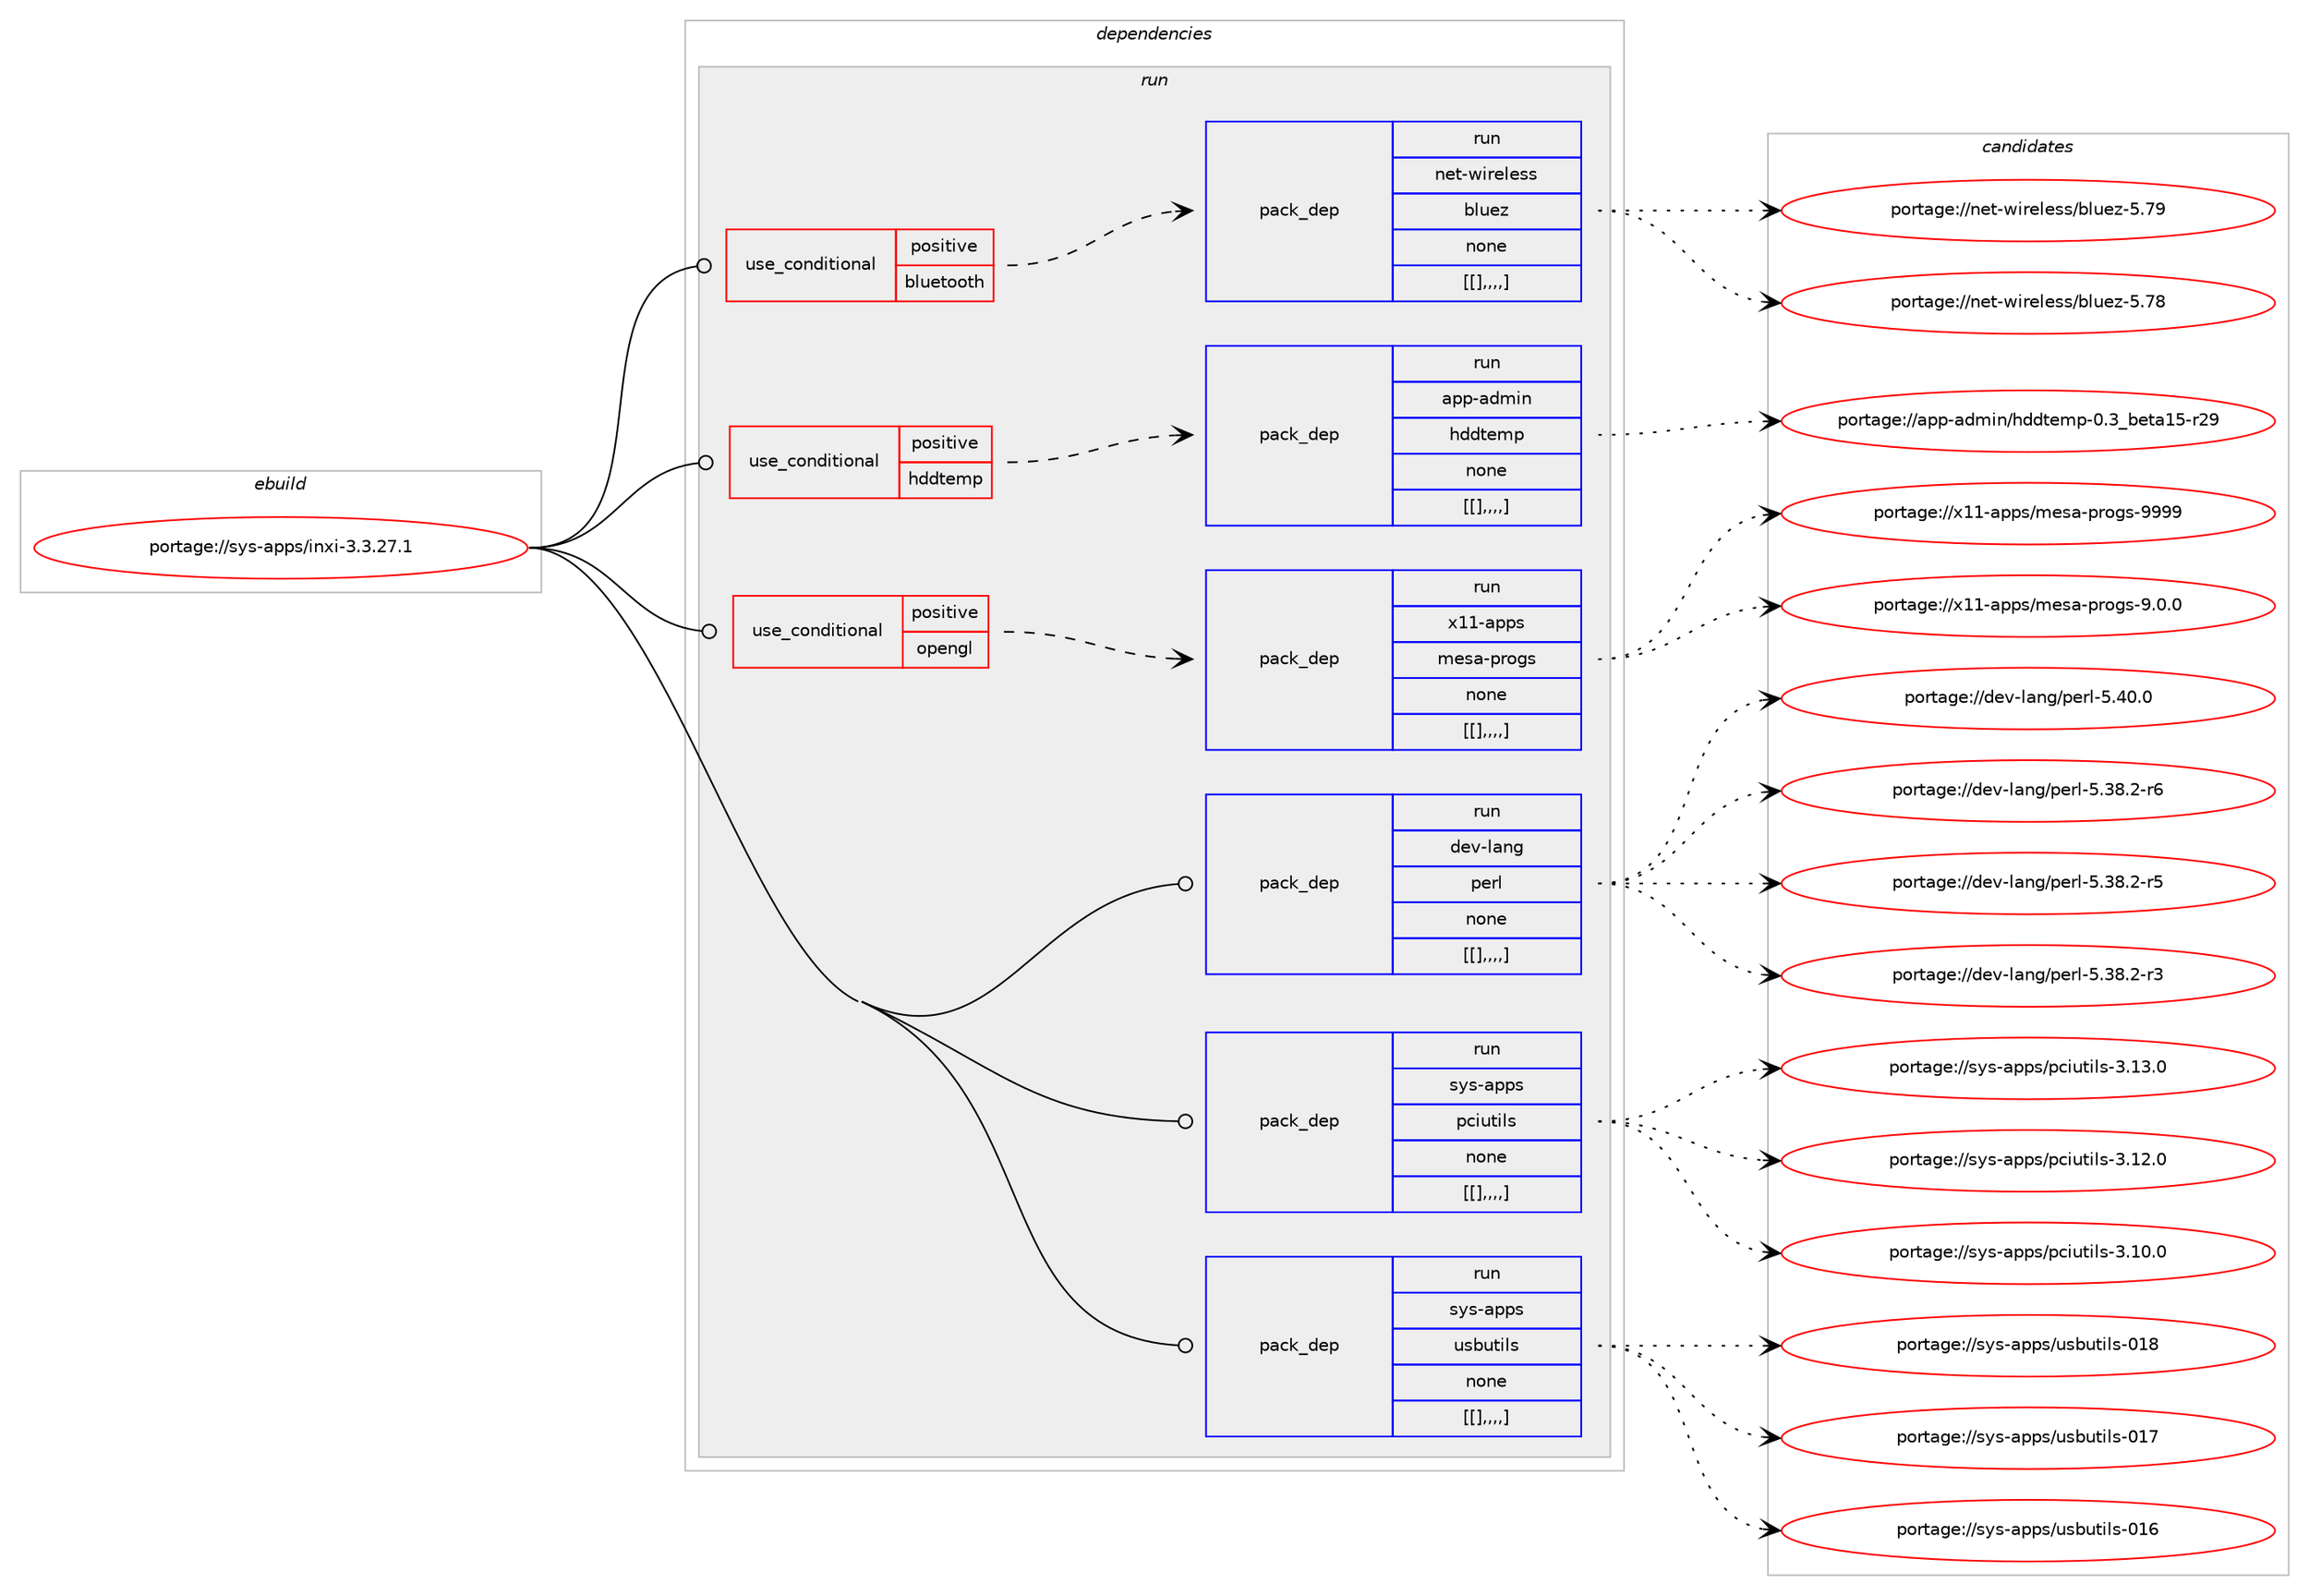 digraph prolog {

# *************
# Graph options
# *************

newrank=true;
concentrate=true;
compound=true;
graph [rankdir=LR,fontname=Helvetica,fontsize=10,ranksep=1.5];#, ranksep=2.5, nodesep=0.2];
edge  [arrowhead=vee];
node  [fontname=Helvetica,fontsize=10];

# **********
# The ebuild
# **********

subgraph cluster_leftcol {
color=gray;
label=<<i>ebuild</i>>;
id [label="portage://sys-apps/inxi-3.3.27.1", color=red, width=4, href="../sys-apps/inxi-3.3.27.1.svg"];
}

# ****************
# The dependencies
# ****************

subgraph cluster_midcol {
color=gray;
label=<<i>dependencies</i>>;
subgraph cluster_compile {
fillcolor="#eeeeee";
style=filled;
label=<<i>compile</i>>;
}
subgraph cluster_compileandrun {
fillcolor="#eeeeee";
style=filled;
label=<<i>compile and run</i>>;
}
subgraph cluster_run {
fillcolor="#eeeeee";
style=filled;
label=<<i>run</i>>;
subgraph cond344 {
dependency1323 [label=<<TABLE BORDER="0" CELLBORDER="1" CELLSPACING="0" CELLPADDING="4"><TR><TD ROWSPAN="3" CELLPADDING="10">use_conditional</TD></TR><TR><TD>positive</TD></TR><TR><TD>bluetooth</TD></TR></TABLE>>, shape=none, color=red];
subgraph pack970 {
dependency1324 [label=<<TABLE BORDER="0" CELLBORDER="1" CELLSPACING="0" CELLPADDING="4" WIDTH="220"><TR><TD ROWSPAN="6" CELLPADDING="30">pack_dep</TD></TR><TR><TD WIDTH="110">run</TD></TR><TR><TD>net-wireless</TD></TR><TR><TD>bluez</TD></TR><TR><TD>none</TD></TR><TR><TD>[[],,,,]</TD></TR></TABLE>>, shape=none, color=blue];
}
dependency1323:e -> dependency1324:w [weight=20,style="dashed",arrowhead="vee"];
}
id:e -> dependency1323:w [weight=20,style="solid",arrowhead="odot"];
subgraph cond347 {
dependency1329 [label=<<TABLE BORDER="0" CELLBORDER="1" CELLSPACING="0" CELLPADDING="4"><TR><TD ROWSPAN="3" CELLPADDING="10">use_conditional</TD></TR><TR><TD>positive</TD></TR><TR><TD>hddtemp</TD></TR></TABLE>>, shape=none, color=red];
subgraph pack974 {
dependency1332 [label=<<TABLE BORDER="0" CELLBORDER="1" CELLSPACING="0" CELLPADDING="4" WIDTH="220"><TR><TD ROWSPAN="6" CELLPADDING="30">pack_dep</TD></TR><TR><TD WIDTH="110">run</TD></TR><TR><TD>app-admin</TD></TR><TR><TD>hddtemp</TD></TR><TR><TD>none</TD></TR><TR><TD>[[],,,,]</TD></TR></TABLE>>, shape=none, color=blue];
}
dependency1329:e -> dependency1332:w [weight=20,style="dashed",arrowhead="vee"];
}
id:e -> dependency1329:w [weight=20,style="solid",arrowhead="odot"];
subgraph cond350 {
dependency1339 [label=<<TABLE BORDER="0" CELLBORDER="1" CELLSPACING="0" CELLPADDING="4"><TR><TD ROWSPAN="3" CELLPADDING="10">use_conditional</TD></TR><TR><TD>positive</TD></TR><TR><TD>opengl</TD></TR></TABLE>>, shape=none, color=red];
subgraph pack981 {
dependency1342 [label=<<TABLE BORDER="0" CELLBORDER="1" CELLSPACING="0" CELLPADDING="4" WIDTH="220"><TR><TD ROWSPAN="6" CELLPADDING="30">pack_dep</TD></TR><TR><TD WIDTH="110">run</TD></TR><TR><TD>x11-apps</TD></TR><TR><TD>mesa-progs</TD></TR><TR><TD>none</TD></TR><TR><TD>[[],,,,]</TD></TR></TABLE>>, shape=none, color=blue];
}
dependency1339:e -> dependency1342:w [weight=20,style="dashed",arrowhead="vee"];
}
id:e -> dependency1339:w [weight=20,style="solid",arrowhead="odot"];
subgraph pack985 {
dependency1347 [label=<<TABLE BORDER="0" CELLBORDER="1" CELLSPACING="0" CELLPADDING="4" WIDTH="220"><TR><TD ROWSPAN="6" CELLPADDING="30">pack_dep</TD></TR><TR><TD WIDTH="110">run</TD></TR><TR><TD>dev-lang</TD></TR><TR><TD>perl</TD></TR><TR><TD>none</TD></TR><TR><TD>[[],,,,]</TD></TR></TABLE>>, shape=none, color=blue];
}
id:e -> dependency1347:w [weight=20,style="solid",arrowhead="odot"];
subgraph pack989 {
dependency1352 [label=<<TABLE BORDER="0" CELLBORDER="1" CELLSPACING="0" CELLPADDING="4" WIDTH="220"><TR><TD ROWSPAN="6" CELLPADDING="30">pack_dep</TD></TR><TR><TD WIDTH="110">run</TD></TR><TR><TD>sys-apps</TD></TR><TR><TD>pciutils</TD></TR><TR><TD>none</TD></TR><TR><TD>[[],,,,]</TD></TR></TABLE>>, shape=none, color=blue];
}
id:e -> dependency1352:w [weight=20,style="solid",arrowhead="odot"];
subgraph pack994 {
dependency1359 [label=<<TABLE BORDER="0" CELLBORDER="1" CELLSPACING="0" CELLPADDING="4" WIDTH="220"><TR><TD ROWSPAN="6" CELLPADDING="30">pack_dep</TD></TR><TR><TD WIDTH="110">run</TD></TR><TR><TD>sys-apps</TD></TR><TR><TD>usbutils</TD></TR><TR><TD>none</TD></TR><TR><TD>[[],,,,]</TD></TR></TABLE>>, shape=none, color=blue];
}
id:e -> dependency1359:w [weight=20,style="solid",arrowhead="odot"];
}
}

# **************
# The candidates
# **************

subgraph cluster_choices {
rank=same;
color=gray;
label=<<i>candidates</i>>;

subgraph choice934 {
color=black;
nodesep=1;
choice1101011164511910511410110810111511547981081171011224553465557 [label="portage://net-wireless/bluez-5.79", color=red, width=4,href="../net-wireless/bluez-5.79.svg"];
choice1101011164511910511410110810111511547981081171011224553465556 [label="portage://net-wireless/bluez-5.78", color=red, width=4,href="../net-wireless/bluez-5.78.svg"];
dependency1324:e -> choice1101011164511910511410110810111511547981081171011224553465557:w [style=dotted,weight="100"];
dependency1324:e -> choice1101011164511910511410110810111511547981081171011224553465556:w [style=dotted,weight="100"];
}
subgraph choice938 {
color=black;
nodesep=1;
choice97112112459710010910511047104100100116101109112454846519598101116974953451145057 [label="portage://app-admin/hddtemp-0.3_beta15-r29", color=red, width=4,href="../app-admin/hddtemp-0.3_beta15-r29.svg"];
dependency1332:e -> choice97112112459710010910511047104100100116101109112454846519598101116974953451145057:w [style=dotted,weight="100"];
}
subgraph choice941 {
color=black;
nodesep=1;
choice120494945971121121154710910111597451121141111031154557575757 [label="portage://x11-apps/mesa-progs-9999", color=red, width=4,href="../x11-apps/mesa-progs-9999.svg"];
choice12049494597112112115471091011159745112114111103115455746484648 [label="portage://x11-apps/mesa-progs-9.0.0", color=red, width=4,href="../x11-apps/mesa-progs-9.0.0.svg"];
dependency1342:e -> choice120494945971121121154710910111597451121141111031154557575757:w [style=dotted,weight="100"];
dependency1342:e -> choice12049494597112112115471091011159745112114111103115455746484648:w [style=dotted,weight="100"];
}
subgraph choice944 {
color=black;
nodesep=1;
choice10010111845108971101034711210111410845534652484648 [label="portage://dev-lang/perl-5.40.0", color=red, width=4,href="../dev-lang/perl-5.40.0.svg"];
choice100101118451089711010347112101114108455346515646504511454 [label="portage://dev-lang/perl-5.38.2-r6", color=red, width=4,href="../dev-lang/perl-5.38.2-r6.svg"];
choice100101118451089711010347112101114108455346515646504511453 [label="portage://dev-lang/perl-5.38.2-r5", color=red, width=4,href="../dev-lang/perl-5.38.2-r5.svg"];
choice100101118451089711010347112101114108455346515646504511451 [label="portage://dev-lang/perl-5.38.2-r3", color=red, width=4,href="../dev-lang/perl-5.38.2-r3.svg"];
dependency1347:e -> choice10010111845108971101034711210111410845534652484648:w [style=dotted,weight="100"];
dependency1347:e -> choice100101118451089711010347112101114108455346515646504511454:w [style=dotted,weight="100"];
dependency1347:e -> choice100101118451089711010347112101114108455346515646504511453:w [style=dotted,weight="100"];
dependency1347:e -> choice100101118451089711010347112101114108455346515646504511451:w [style=dotted,weight="100"];
}
subgraph choice949 {
color=black;
nodesep=1;
choice1151211154597112112115471129910511711610510811545514649514648 [label="portage://sys-apps/pciutils-3.13.0", color=red, width=4,href="../sys-apps/pciutils-3.13.0.svg"];
choice1151211154597112112115471129910511711610510811545514649504648 [label="portage://sys-apps/pciutils-3.12.0", color=red, width=4,href="../sys-apps/pciutils-3.12.0.svg"];
choice1151211154597112112115471129910511711610510811545514649484648 [label="portage://sys-apps/pciutils-3.10.0", color=red, width=4,href="../sys-apps/pciutils-3.10.0.svg"];
dependency1352:e -> choice1151211154597112112115471129910511711610510811545514649514648:w [style=dotted,weight="100"];
dependency1352:e -> choice1151211154597112112115471129910511711610510811545514649504648:w [style=dotted,weight="100"];
dependency1352:e -> choice1151211154597112112115471129910511711610510811545514649484648:w [style=dotted,weight="100"];
}
subgraph choice953 {
color=black;
nodesep=1;
choice1151211154597112112115471171159811711610510811545484956 [label="portage://sys-apps/usbutils-018", color=red, width=4,href="../sys-apps/usbutils-018.svg"];
choice1151211154597112112115471171159811711610510811545484955 [label="portage://sys-apps/usbutils-017", color=red, width=4,href="../sys-apps/usbutils-017.svg"];
choice1151211154597112112115471171159811711610510811545484954 [label="portage://sys-apps/usbutils-016", color=red, width=4,href="../sys-apps/usbutils-016.svg"];
dependency1359:e -> choice1151211154597112112115471171159811711610510811545484956:w [style=dotted,weight="100"];
dependency1359:e -> choice1151211154597112112115471171159811711610510811545484955:w [style=dotted,weight="100"];
dependency1359:e -> choice1151211154597112112115471171159811711610510811545484954:w [style=dotted,weight="100"];
}
}

}
